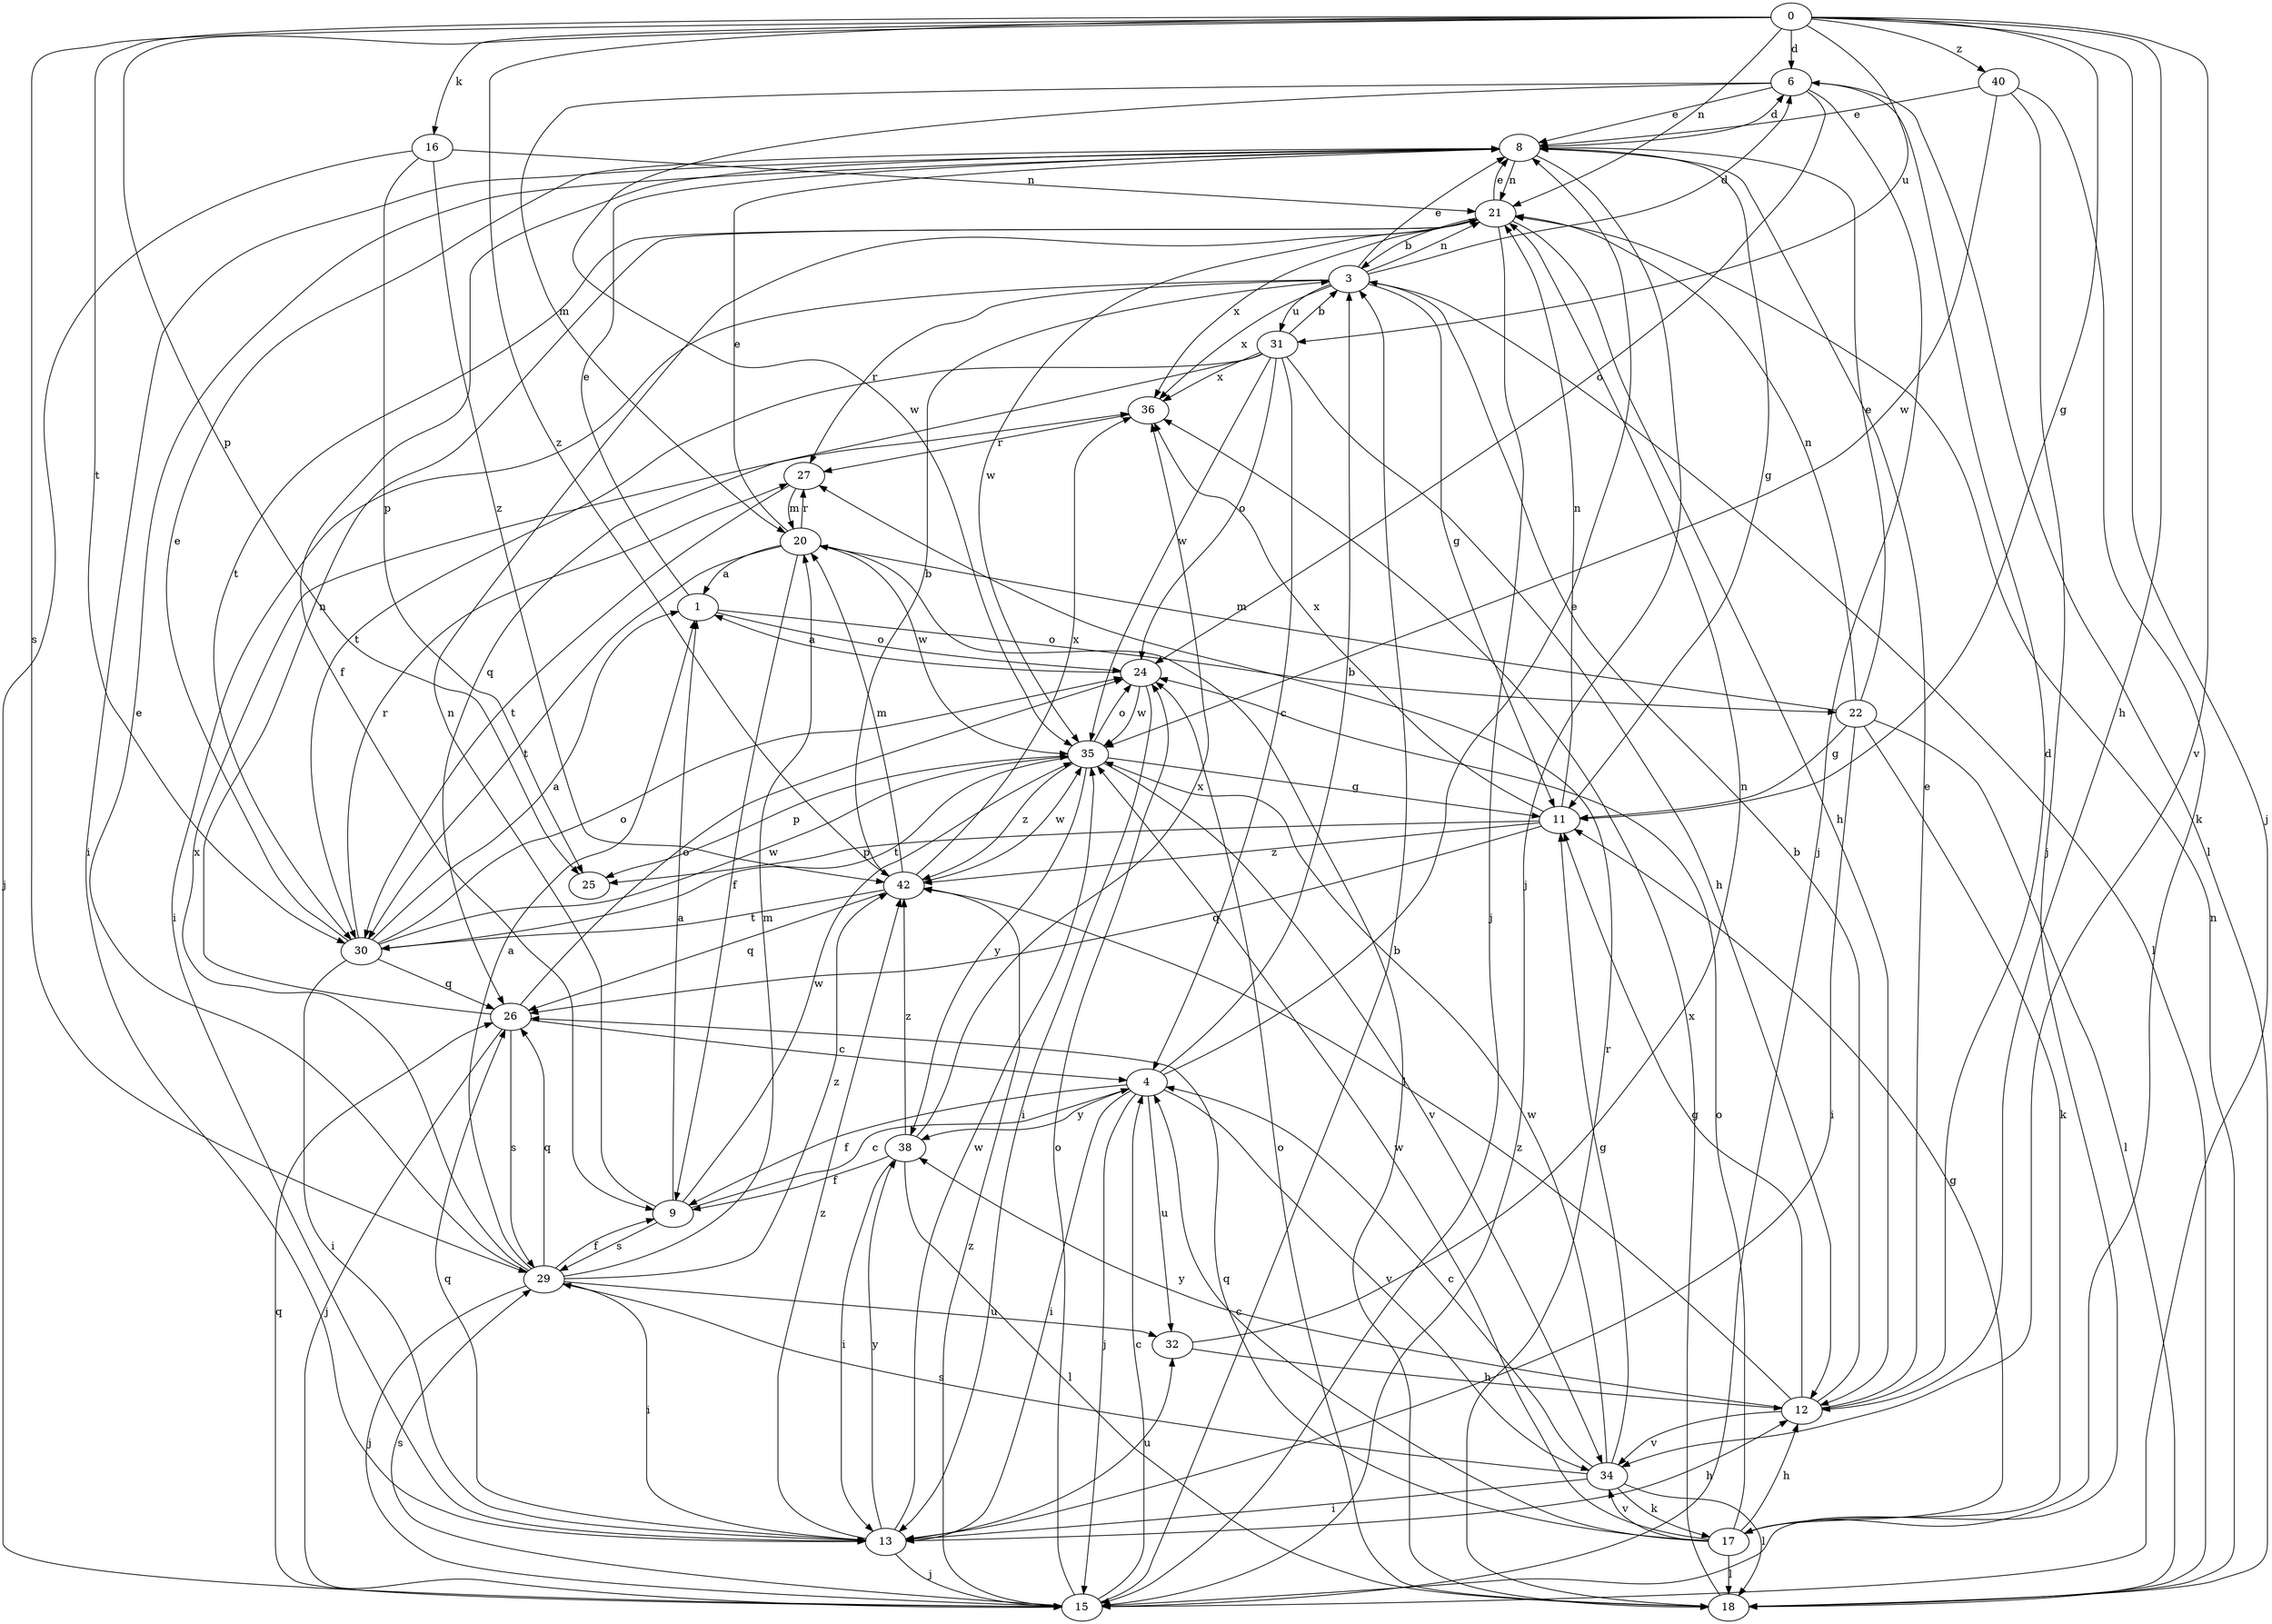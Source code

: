 strict digraph  {
0;
1;
3;
4;
6;
8;
9;
11;
12;
13;
15;
16;
17;
18;
20;
21;
22;
24;
25;
26;
27;
29;
30;
31;
32;
34;
35;
36;
38;
40;
42;
0 -> 6  [label=d];
0 -> 11  [label=g];
0 -> 12  [label=h];
0 -> 15  [label=j];
0 -> 16  [label=k];
0 -> 21  [label=n];
0 -> 25  [label=p];
0 -> 29  [label=s];
0 -> 30  [label=t];
0 -> 31  [label=u];
0 -> 34  [label=v];
0 -> 40  [label=z];
0 -> 42  [label=z];
1 -> 8  [label=e];
1 -> 22  [label=o];
1 -> 24  [label=o];
3 -> 6  [label=d];
3 -> 8  [label=e];
3 -> 11  [label=g];
3 -> 13  [label=i];
3 -> 18  [label=l];
3 -> 21  [label=n];
3 -> 27  [label=r];
3 -> 31  [label=u];
3 -> 36  [label=x];
4 -> 3  [label=b];
4 -> 8  [label=e];
4 -> 9  [label=f];
4 -> 13  [label=i];
4 -> 15  [label=j];
4 -> 32  [label=u];
4 -> 34  [label=v];
4 -> 38  [label=y];
6 -> 8  [label=e];
6 -> 15  [label=j];
6 -> 18  [label=l];
6 -> 20  [label=m];
6 -> 24  [label=o];
6 -> 35  [label=w];
8 -> 6  [label=d];
8 -> 9  [label=f];
8 -> 11  [label=g];
8 -> 13  [label=i];
8 -> 15  [label=j];
8 -> 21  [label=n];
9 -> 1  [label=a];
9 -> 4  [label=c];
9 -> 21  [label=n];
9 -> 29  [label=s];
9 -> 35  [label=w];
11 -> 21  [label=n];
11 -> 25  [label=p];
11 -> 26  [label=q];
11 -> 36  [label=x];
11 -> 42  [label=z];
12 -> 3  [label=b];
12 -> 6  [label=d];
12 -> 8  [label=e];
12 -> 11  [label=g];
12 -> 34  [label=v];
12 -> 38  [label=y];
12 -> 42  [label=z];
13 -> 12  [label=h];
13 -> 15  [label=j];
13 -> 26  [label=q];
13 -> 32  [label=u];
13 -> 35  [label=w];
13 -> 38  [label=y];
13 -> 42  [label=z];
15 -> 3  [label=b];
15 -> 4  [label=c];
15 -> 24  [label=o];
15 -> 26  [label=q];
15 -> 29  [label=s];
15 -> 42  [label=z];
16 -> 15  [label=j];
16 -> 21  [label=n];
16 -> 25  [label=p];
16 -> 42  [label=z];
17 -> 4  [label=c];
17 -> 11  [label=g];
17 -> 12  [label=h];
17 -> 18  [label=l];
17 -> 24  [label=o];
17 -> 26  [label=q];
17 -> 34  [label=v];
17 -> 35  [label=w];
18 -> 21  [label=n];
18 -> 24  [label=o];
18 -> 27  [label=r];
18 -> 36  [label=x];
20 -> 1  [label=a];
20 -> 8  [label=e];
20 -> 9  [label=f];
20 -> 18  [label=l];
20 -> 27  [label=r];
20 -> 30  [label=t];
20 -> 35  [label=w];
21 -> 3  [label=b];
21 -> 8  [label=e];
21 -> 12  [label=h];
21 -> 15  [label=j];
21 -> 30  [label=t];
21 -> 35  [label=w];
21 -> 36  [label=x];
22 -> 8  [label=e];
22 -> 11  [label=g];
22 -> 13  [label=i];
22 -> 17  [label=k];
22 -> 18  [label=l];
22 -> 20  [label=m];
22 -> 21  [label=n];
24 -> 1  [label=a];
24 -> 13  [label=i];
24 -> 35  [label=w];
26 -> 4  [label=c];
26 -> 15  [label=j];
26 -> 21  [label=n];
26 -> 24  [label=o];
26 -> 29  [label=s];
27 -> 20  [label=m];
27 -> 30  [label=t];
29 -> 1  [label=a];
29 -> 8  [label=e];
29 -> 9  [label=f];
29 -> 13  [label=i];
29 -> 15  [label=j];
29 -> 20  [label=m];
29 -> 26  [label=q];
29 -> 32  [label=u];
29 -> 36  [label=x];
29 -> 42  [label=z];
30 -> 1  [label=a];
30 -> 8  [label=e];
30 -> 13  [label=i];
30 -> 24  [label=o];
30 -> 26  [label=q];
30 -> 27  [label=r];
30 -> 35  [label=w];
31 -> 3  [label=b];
31 -> 4  [label=c];
31 -> 12  [label=h];
31 -> 24  [label=o];
31 -> 26  [label=q];
31 -> 30  [label=t];
31 -> 35  [label=w];
31 -> 36  [label=x];
32 -> 12  [label=h];
32 -> 21  [label=n];
34 -> 4  [label=c];
34 -> 11  [label=g];
34 -> 13  [label=i];
34 -> 17  [label=k];
34 -> 18  [label=l];
34 -> 29  [label=s];
34 -> 35  [label=w];
35 -> 11  [label=g];
35 -> 24  [label=o];
35 -> 25  [label=p];
35 -> 30  [label=t];
35 -> 34  [label=v];
35 -> 38  [label=y];
35 -> 42  [label=z];
36 -> 27  [label=r];
38 -> 9  [label=f];
38 -> 13  [label=i];
38 -> 18  [label=l];
38 -> 36  [label=x];
38 -> 42  [label=z];
40 -> 8  [label=e];
40 -> 15  [label=j];
40 -> 17  [label=k];
40 -> 35  [label=w];
42 -> 3  [label=b];
42 -> 20  [label=m];
42 -> 26  [label=q];
42 -> 30  [label=t];
42 -> 35  [label=w];
42 -> 36  [label=x];
}
